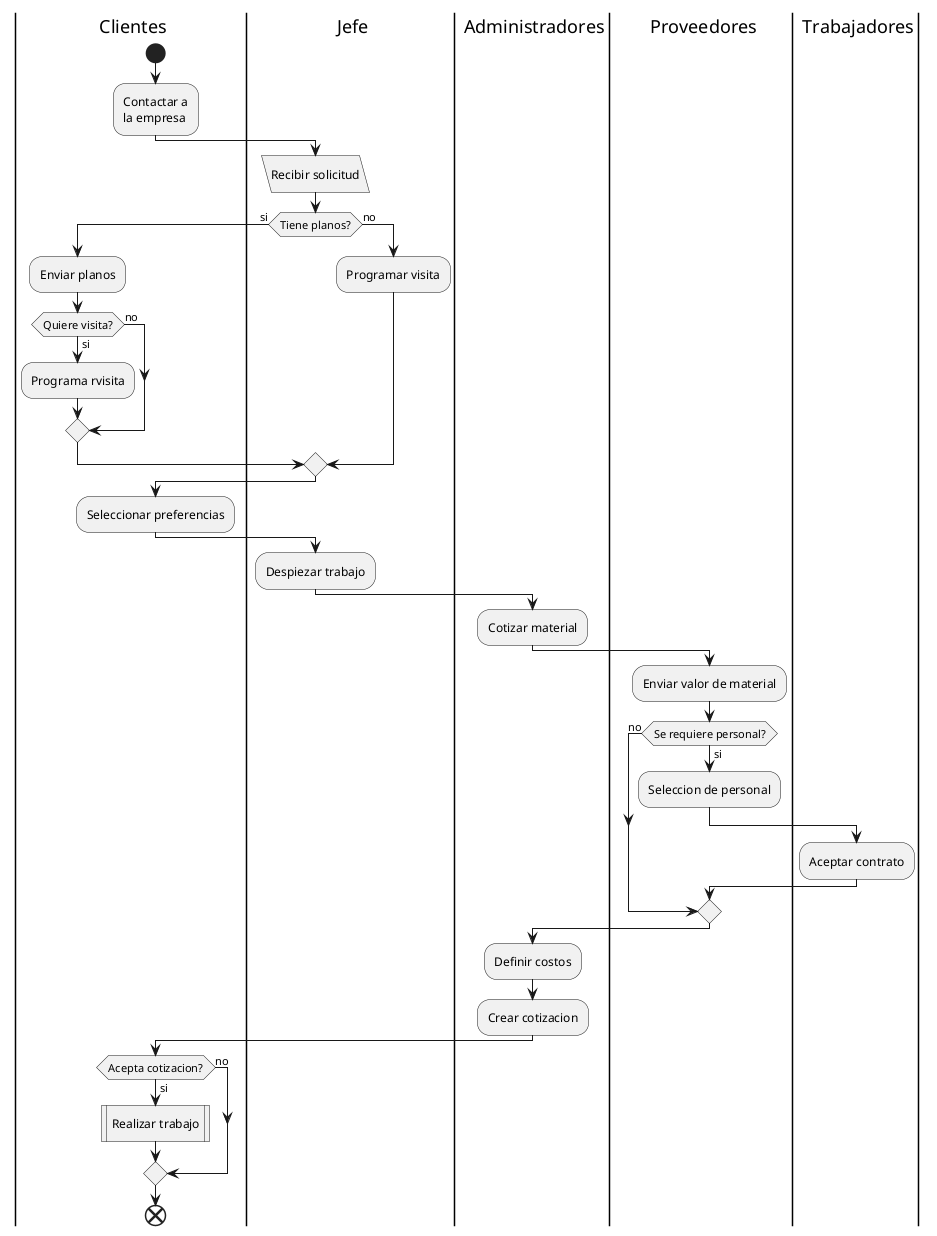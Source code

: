 @startuml Cotizacion
    |c| Clientes
    |j| Jefe
    |a| Administradores
    |p| Proveedores
    |t| Trabajadores

    |c|
    start
    :Contactar a\nla empresa;
    |j| 
    :Recibir solicitud; <<load>>
    if (Tiene planos?) is (si) then
        |c|
        :Enviar planos;
        if (Quiere visita?) is (si) then
            |c|
            :Programa rvisita;
        else (no)
        endif
    else (no)
        |j|
        :Programar visita;
        |c|
    endif
    :Seleccionar preferencias;
    |j|
    :Despiezar trabajo;
    |a|
    :Cotizar material;
    |p|
    :Enviar valor de material;
    
    if (Se requiere personal?) is (si) then
        :Seleccion de personal;
        |t|
        :Aceptar contrato;
    else (no)
    endif
    |a|
    :Definir costos;
    :Crear cotizacion;

    |c|    
    if (Acepta cotizacion?) is (si) then
        :Realizar trabajo;<<procedure>>
    else (no)
    endif
    end

@enduml